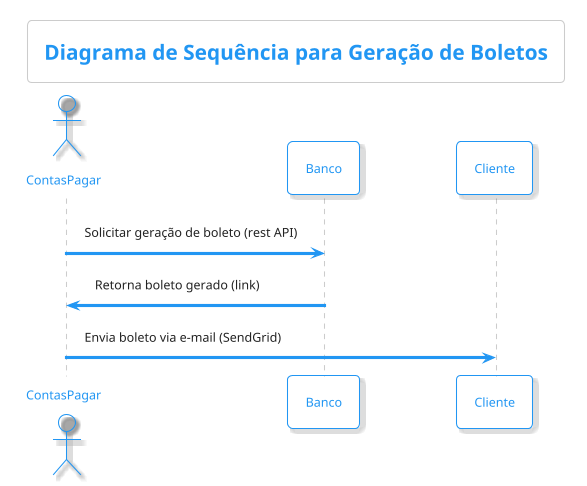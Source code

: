 @startuml DiagramaSequencia
!theme materia-outline
title Diagrama de Sequência para Geração de Boletos
actor       ContasPagar  as conta
participant       Banco         as banco
participant       Cliente       as cliente
conta -> banco : Solicitar geração de boleto (rest API)
banco -> conta : Retorna boleto gerado (link)
conta -> cliente : Envia boleto via e-mail (SendGrid)

@enduml